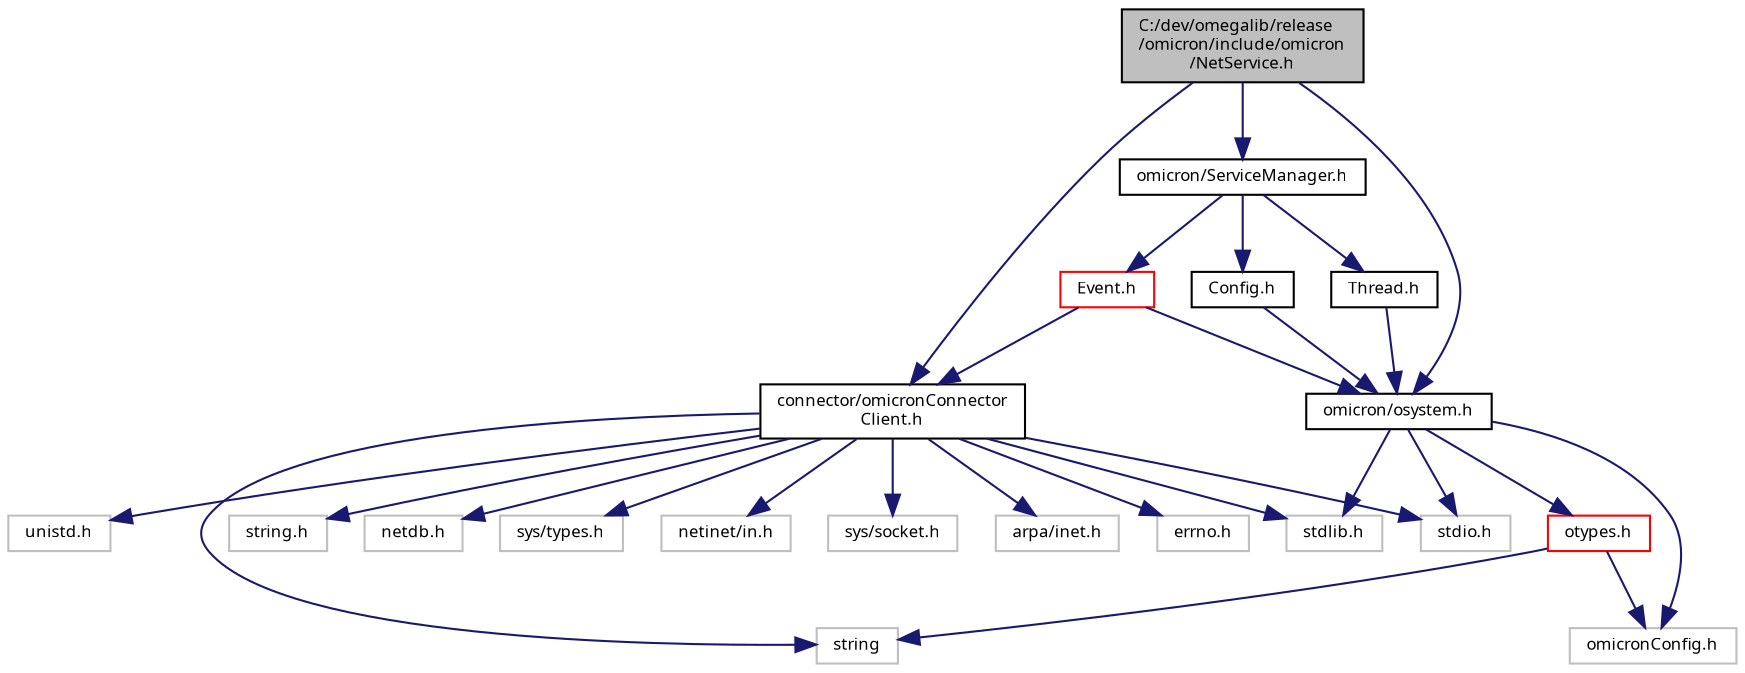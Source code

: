 digraph "C:/dev/omegalib/release/omicron/include/omicron/NetService.h"
{
  bgcolor="transparent";
  edge [fontname="FreeSans.ttf",fontsize="8",labelfontname="FreeSans.ttf",labelfontsize="8"];
  node [fontname="FreeSans.ttf",fontsize="8",shape=record];
  Node1 [label="C:/dev/omegalib/release\l/omicron/include/omicron\l/NetService.h",height=0.2,width=0.4,color="black", fillcolor="grey75", style="filled", fontcolor="black"];
  Node1 -> Node2 [color="midnightblue",fontsize="8",style="solid",fontname="FreeSans.ttf"];
  Node2 [label="connector/omicronConnector\lClient.h",height=0.2,width=0.4,color="black",URL="$omicron_connector_client_8h.html"];
  Node2 -> Node3 [color="midnightblue",fontsize="8",style="solid",fontname="FreeSans.ttf"];
  Node3 [label="stdio.h",height=0.2,width=0.4,color="grey75"];
  Node2 -> Node4 [color="midnightblue",fontsize="8",style="solid",fontname="FreeSans.ttf"];
  Node4 [label="stdlib.h",height=0.2,width=0.4,color="grey75"];
  Node2 -> Node5 [color="midnightblue",fontsize="8",style="solid",fontname="FreeSans.ttf"];
  Node5 [label="string.h",height=0.2,width=0.4,color="grey75"];
  Node2 -> Node6 [color="midnightblue",fontsize="8",style="solid",fontname="FreeSans.ttf"];
  Node6 [label="netdb.h",height=0.2,width=0.4,color="grey75"];
  Node2 -> Node7 [color="midnightblue",fontsize="8",style="solid",fontname="FreeSans.ttf"];
  Node7 [label="sys/types.h",height=0.2,width=0.4,color="grey75"];
  Node2 -> Node8 [color="midnightblue",fontsize="8",style="solid",fontname="FreeSans.ttf"];
  Node8 [label="netinet/in.h",height=0.2,width=0.4,color="grey75"];
  Node2 -> Node9 [color="midnightblue",fontsize="8",style="solid",fontname="FreeSans.ttf"];
  Node9 [label="sys/socket.h",height=0.2,width=0.4,color="grey75"];
  Node2 -> Node10 [color="midnightblue",fontsize="8",style="solid",fontname="FreeSans.ttf"];
  Node10 [label="arpa/inet.h",height=0.2,width=0.4,color="grey75"];
  Node2 -> Node11 [color="midnightblue",fontsize="8",style="solid",fontname="FreeSans.ttf"];
  Node11 [label="errno.h",height=0.2,width=0.4,color="grey75"];
  Node2 -> Node12 [color="midnightblue",fontsize="8",style="solid",fontname="FreeSans.ttf"];
  Node12 [label="unistd.h",height=0.2,width=0.4,color="grey75"];
  Node2 -> Node13 [color="midnightblue",fontsize="8",style="solid",fontname="FreeSans.ttf"];
  Node13 [label="string",height=0.2,width=0.4,color="grey75"];
  Node1 -> Node14 [color="midnightblue",fontsize="8",style="solid",fontname="FreeSans.ttf"];
  Node14 [label="omicron/osystem.h",height=0.2,width=0.4,color="black",URL="$omicron_2include_2omicron_2osystem_8h.html"];
  Node14 -> Node15 [color="midnightblue",fontsize="8",style="solid",fontname="FreeSans.ttf"];
  Node15 [label="omicronConfig.h",height=0.2,width=0.4,color="grey75"];
  Node14 -> Node3 [color="midnightblue",fontsize="8",style="solid",fontname="FreeSans.ttf"];
  Node14 -> Node4 [color="midnightblue",fontsize="8",style="solid",fontname="FreeSans.ttf"];
  Node14 -> Node16 [color="midnightblue",fontsize="8",style="solid",fontname="FreeSans.ttf"];
  Node16 [label="otypes.h",height=0.2,width=0.4,color="red",URL="$omicron_2include_2omicron_2otypes_8h.html"];
  Node16 -> Node15 [color="midnightblue",fontsize="8",style="solid",fontname="FreeSans.ttf"];
  Node16 -> Node13 [color="midnightblue",fontsize="8",style="solid",fontname="FreeSans.ttf"];
  Node1 -> Node17 [color="midnightblue",fontsize="8",style="solid",fontname="FreeSans.ttf"];
  Node17 [label="omicron/ServiceManager.h",height=0.2,width=0.4,color="black",URL="$_service_manager_8h.html"];
  Node17 -> Node18 [color="midnightblue",fontsize="8",style="solid",fontname="FreeSans.ttf"];
  Node18 [label="Event.h",height=0.2,width=0.4,color="red",URL="$_event_8h.html"];
  Node18 -> Node14 [color="midnightblue",fontsize="8",style="solid",fontname="FreeSans.ttf"];
  Node18 -> Node2 [color="midnightblue",fontsize="8",style="solid",fontname="FreeSans.ttf"];
  Node17 -> Node19 [color="midnightblue",fontsize="8",style="solid",fontname="FreeSans.ttf"];
  Node19 [label="Config.h",height=0.2,width=0.4,color="black",URL="$_config_8h.html"];
  Node19 -> Node14 [color="midnightblue",fontsize="8",style="solid",fontname="FreeSans.ttf"];
  Node17 -> Node20 [color="midnightblue",fontsize="8",style="solid",fontname="FreeSans.ttf"];
  Node20 [label="Thread.h",height=0.2,width=0.4,color="black",URL="$_thread_8h.html"];
  Node20 -> Node14 [color="midnightblue",fontsize="8",style="solid",fontname="FreeSans.ttf"];
}
